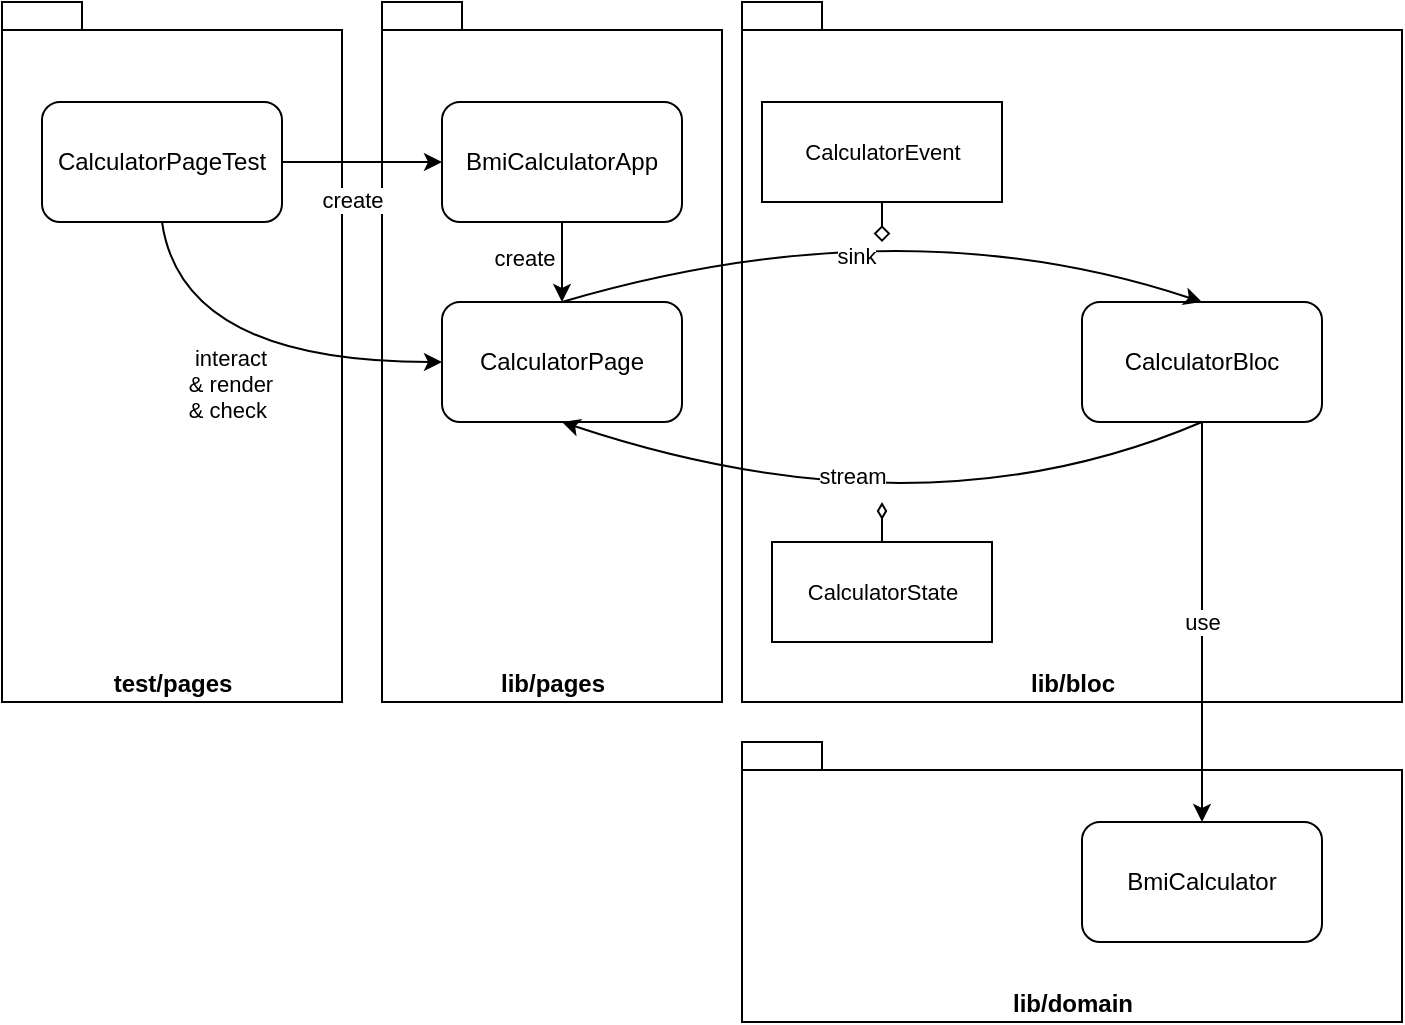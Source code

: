 <mxfile version="13.6.2" type="device"><diagram id="4DY9AL6dR4N06-fON3If" name="Page-1"><mxGraphModel dx="1092" dy="816" grid="1" gridSize="10" guides="1" tooltips="1" connect="1" arrows="1" fold="1" page="1" pageScale="1" pageWidth="827" pageHeight="1169" math="0" shadow="0"><root><mxCell id="0"/><mxCell id="1" parent="0"/><mxCell id="WTaM-rJuRC2N1R0aIPix-10" value="lib/pages" style="shape=folder;fontStyle=1;spacingTop=10;tabWidth=40;tabHeight=14;tabPosition=left;html=1;verticalAlign=bottom;" vertex="1" parent="1"><mxGeometry x="220" y="30" width="170" height="350" as="geometry"/></mxCell><mxCell id="8uSKSbnsuFyCZDpR5Abw-17" value="lib/bloc" style="shape=folder;fontStyle=1;spacingTop=10;tabWidth=40;tabHeight=14;tabPosition=left;html=1;verticalAlign=bottom;" parent="1" vertex="1"><mxGeometry x="400" y="30" width="330" height="350" as="geometry"/></mxCell><mxCell id="8uSKSbnsuFyCZDpR5Abw-12" value="lib/domain" style="shape=folder;fontStyle=1;spacingTop=10;tabWidth=40;tabHeight=14;tabPosition=left;html=1;verticalAlign=bottom;" parent="1" vertex="1"><mxGeometry x="400" y="400" width="330" height="140" as="geometry"/></mxCell><mxCell id="8uSKSbnsuFyCZDpR5Abw-1" value="CalculatorPage" style="rounded=1;whiteSpace=wrap;html=1;" parent="1" vertex="1"><mxGeometry x="250" y="180" width="120" height="60" as="geometry"/></mxCell><mxCell id="8uSKSbnsuFyCZDpR5Abw-2" value="CalculatorBloc" style="rounded=1;whiteSpace=wrap;html=1;" parent="1" vertex="1"><mxGeometry x="570" y="180" width="120" height="60" as="geometry"/></mxCell><mxCell id="8uSKSbnsuFyCZDpR5Abw-3" value="" style="curved=1;endArrow=classic;html=1;exitX=0.5;exitY=0;exitDx=0;exitDy=0;entryX=0.5;entryY=0;entryDx=0;entryDy=0;" parent="1" source="8uSKSbnsuFyCZDpR5Abw-1" target="8uSKSbnsuFyCZDpR5Abw-2" edge="1"><mxGeometry width="50" height="50" relative="1" as="geometry"><mxPoint x="320" y="120" as="sourcePoint"/><mxPoint x="620" y="130" as="targetPoint"/><Array as="points"><mxPoint x="480" y="130"/></Array></mxGeometry></mxCell><mxCell id="8uSKSbnsuFyCZDpR5Abw-14" value="sink" style="edgeLabel;html=1;align=center;verticalAlign=middle;resizable=0;points=[];" parent="8uSKSbnsuFyCZDpR5Abw-3" vertex="1" connectable="0"><mxGeometry x="-0.124" y="-19" relative="1" as="geometry"><mxPoint as="offset"/></mxGeometry></mxCell><mxCell id="8uSKSbnsuFyCZDpR5Abw-5" value="" style="curved=1;endArrow=classic;html=1;exitX=0.5;exitY=1;exitDx=0;exitDy=0;entryX=0.5;entryY=1;entryDx=0;entryDy=0;" parent="1" source="8uSKSbnsuFyCZDpR5Abw-2" target="8uSKSbnsuFyCZDpR5Abw-1" edge="1"><mxGeometry width="50" height="50" relative="1" as="geometry"><mxPoint x="470" y="360" as="sourcePoint"/><mxPoint x="520" y="310" as="targetPoint"/><Array as="points"><mxPoint x="490" y="300"/></Array></mxGeometry></mxCell><mxCell id="8uSKSbnsuFyCZDpR5Abw-15" value="stream" style="edgeLabel;html=1;align=center;verticalAlign=middle;resizable=0;points=[];" parent="8uSKSbnsuFyCZDpR5Abw-5" vertex="1" connectable="0"><mxGeometry x="0.066" y="-25" relative="1" as="geometry"><mxPoint x="-15" as="offset"/></mxGeometry></mxCell><mxCell id="8uSKSbnsuFyCZDpR5Abw-7" value="BmiCalculator" style="rounded=1;whiteSpace=wrap;html=1;" parent="1" vertex="1"><mxGeometry x="570" y="440" width="120" height="60" as="geometry"/></mxCell><mxCell id="8uSKSbnsuFyCZDpR5Abw-9" value="use" style="curved=1;endArrow=classic;html=1;entryX=0.5;entryY=0;entryDx=0;entryDy=0;exitX=0.5;exitY=1;exitDx=0;exitDy=0;" parent="1" source="8uSKSbnsuFyCZDpR5Abw-2" target="8uSKSbnsuFyCZDpR5Abw-7" edge="1"><mxGeometry width="50" height="50" relative="1" as="geometry"><mxPoint x="630" y="210" as="sourcePoint"/><mxPoint x="590" y="390" as="targetPoint"/><Array as="points"/></mxGeometry></mxCell><mxCell id="8uSKSbnsuFyCZDpR5Abw-18" value="&lt;span style=&quot;font-size: 11px ; background-color: rgb(255 , 255 , 255)&quot;&gt;CalculatorEvent&lt;/span&gt;" style="html=1;" parent="1" vertex="1"><mxGeometry x="410" y="80" width="120" height="50" as="geometry"/></mxCell><mxCell id="8uSKSbnsuFyCZDpR5Abw-19" value="&lt;span style=&quot;font-size: 11px ; background-color: rgb(255 , 255 , 255)&quot;&gt;CalculatorState&lt;/span&gt;" style="html=1;" parent="1" vertex="1"><mxGeometry x="415" y="300" width="110" height="50" as="geometry"/></mxCell><mxCell id="8uSKSbnsuFyCZDpR5Abw-22" value="" style="endArrow=none;endFill=0;endSize=12;html=1;entryX=0.5;entryY=1;entryDx=0;entryDy=0;startArrow=diamond;startFill=0;" parent="1" target="8uSKSbnsuFyCZDpR5Abw-18" edge="1"><mxGeometry width="160" relative="1" as="geometry"><mxPoint x="470" y="150" as="sourcePoint"/><mxPoint x="620" y="150" as="targetPoint"/></mxGeometry></mxCell><mxCell id="8uSKSbnsuFyCZDpR5Abw-23" value="" style="endArrow=none;endFill=0;endSize=12;html=1;entryX=0.5;entryY=0;entryDx=0;entryDy=0;startArrow=diamondThin;startFill=0;" parent="1" target="8uSKSbnsuFyCZDpR5Abw-19" edge="1"><mxGeometry width="160" relative="1" as="geometry"><mxPoint x="470" y="280" as="sourcePoint"/><mxPoint x="465" y="130" as="targetPoint"/></mxGeometry></mxCell><mxCell id="WTaM-rJuRC2N1R0aIPix-15" value="test/pages" style="shape=folder;fontStyle=1;spacingTop=10;tabWidth=40;tabHeight=14;tabPosition=left;html=1;verticalAlign=bottom;" vertex="1" parent="1"><mxGeometry x="30" y="30" width="170" height="350" as="geometry"/></mxCell><mxCell id="WTaM-rJuRC2N1R0aIPix-16" value="CalculatorPageTest" style="rounded=1;whiteSpace=wrap;html=1;" vertex="1" parent="1"><mxGeometry x="50" y="80" width="120" height="60" as="geometry"/></mxCell><mxCell id="WTaM-rJuRC2N1R0aIPix-17" value="" style="curved=1;endArrow=classic;html=1;exitX=1;exitY=0.5;exitDx=0;exitDy=0;entryX=0;entryY=0.5;entryDx=0;entryDy=0;" edge="1" parent="1" source="WTaM-rJuRC2N1R0aIPix-16" target="WTaM-rJuRC2N1R0aIPix-19"><mxGeometry width="50" height="50" relative="1" as="geometry"><mxPoint x="320" y="190" as="sourcePoint"/><mxPoint x="640" y="190" as="targetPoint"/></mxGeometry></mxCell><mxCell id="WTaM-rJuRC2N1R0aIPix-18" value="create" style="edgeLabel;html=1;align=center;verticalAlign=middle;resizable=0;points=[];" vertex="1" connectable="0" parent="WTaM-rJuRC2N1R0aIPix-17"><mxGeometry x="-0.124" y="-19" relative="1" as="geometry"><mxPoint as="offset"/></mxGeometry></mxCell><mxCell id="WTaM-rJuRC2N1R0aIPix-19" value="BmiCalculatorApp" style="rounded=1;whiteSpace=wrap;html=1;" vertex="1" parent="1"><mxGeometry x="250" y="80" width="120" height="60" as="geometry"/></mxCell><mxCell id="WTaM-rJuRC2N1R0aIPix-20" value="" style="curved=1;endArrow=classic;html=1;exitX=0.5;exitY=1;exitDx=0;exitDy=0;" edge="1" parent="1" source="WTaM-rJuRC2N1R0aIPix-19" target="8uSKSbnsuFyCZDpR5Abw-1"><mxGeometry width="50" height="50" relative="1" as="geometry"><mxPoint x="180" y="120" as="sourcePoint"/><mxPoint x="255" y="120" as="targetPoint"/></mxGeometry></mxCell><mxCell id="WTaM-rJuRC2N1R0aIPix-21" value="create" style="edgeLabel;html=1;align=center;verticalAlign=middle;resizable=0;points=[];" vertex="1" connectable="0" parent="WTaM-rJuRC2N1R0aIPix-20"><mxGeometry x="-0.124" y="-19" relative="1" as="geometry"><mxPoint as="offset"/></mxGeometry></mxCell><mxCell id="WTaM-rJuRC2N1R0aIPix-22" value="" style="curved=1;endArrow=classic;html=1;exitX=0.5;exitY=1;exitDx=0;exitDy=0;entryX=0;entryY=0.5;entryDx=0;entryDy=0;" edge="1" parent="1" source="WTaM-rJuRC2N1R0aIPix-16" target="8uSKSbnsuFyCZDpR5Abw-1"><mxGeometry width="50" height="50" relative="1" as="geometry"><mxPoint x="180" y="120" as="sourcePoint"/><mxPoint x="260" y="120" as="targetPoint"/><Array as="points"><mxPoint x="120" y="210"/></Array></mxGeometry></mxCell><mxCell id="WTaM-rJuRC2N1R0aIPix-23" value="interact &lt;br&gt;&amp;amp; render&lt;br&gt;&lt;div style=&quot;text-align: left&quot;&gt;&amp;amp; check&lt;/div&gt;" style="edgeLabel;html=1;align=center;verticalAlign=middle;resizable=0;points=[];" vertex="1" connectable="0" parent="WTaM-rJuRC2N1R0aIPix-22"><mxGeometry x="-0.124" y="-19" relative="1" as="geometry"><mxPoint x="6.78" y="-7.85" as="offset"/></mxGeometry></mxCell></root></mxGraphModel></diagram></mxfile>